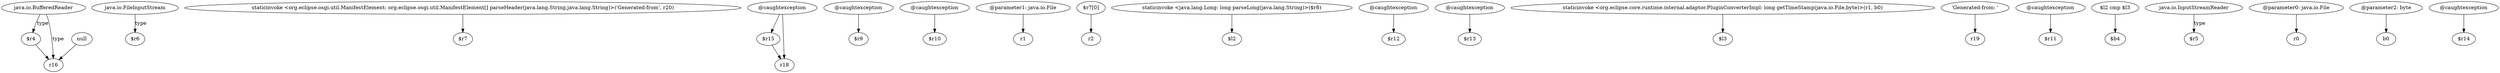 digraph g {
0[label="$r4"]
1[label="r16"]
0->1[label=""]
2[label="java.io.BufferedReader"]
2->1[label="type"]
3[label="java.io.FileInputStream"]
4[label="$r6"]
3->4[label="type"]
5[label="staticinvoke <org.eclipse.osgi.util.ManifestElement: org.eclipse.osgi.util.ManifestElement[] parseHeader(java.lang.String,java.lang.String)>('Generated-from', r20)"]
6[label="$r7"]
5->6[label=""]
7[label="@caughtexception"]
8[label="$r15"]
7->8[label=""]
9[label="@caughtexception"]
10[label="$r9"]
9->10[label=""]
11[label="@caughtexception"]
12[label="$r10"]
11->12[label=""]
13[label="@parameter1: java.io.File"]
14[label="r1"]
13->14[label=""]
15[label="$r7[0]"]
16[label="r2"]
15->16[label=""]
17[label="staticinvoke <java.lang.Long: long parseLong(java.lang.String)>($r8)"]
18[label="$l2"]
17->18[label=""]
19[label="r18"]
7->19[label=""]
20[label="@caughtexception"]
21[label="$r12"]
20->21[label=""]
2->0[label="type"]
22[label="@caughtexception"]
23[label="$r13"]
22->23[label=""]
24[label="staticinvoke <org.eclipse.core.runtime.internal.adaptor.PluginConverterImpl: long getTimeStamp(java.io.File,byte)>(r1, b0)"]
25[label="$l3"]
24->25[label=""]
26[label="'Generated-from: '"]
27[label="r19"]
26->27[label=""]
28[label="@caughtexception"]
29[label="$r11"]
28->29[label=""]
8->19[label=""]
30[label="$l2 cmp $l3"]
31[label="$b4"]
30->31[label=""]
32[label="null"]
32->1[label=""]
33[label="java.io.InputStreamReader"]
34[label="$r5"]
33->34[label="type"]
35[label="@parameter0: java.io.File"]
36[label="r0"]
35->36[label=""]
37[label="@parameter2: byte"]
38[label="b0"]
37->38[label=""]
39[label="@caughtexception"]
40[label="$r14"]
39->40[label=""]
}